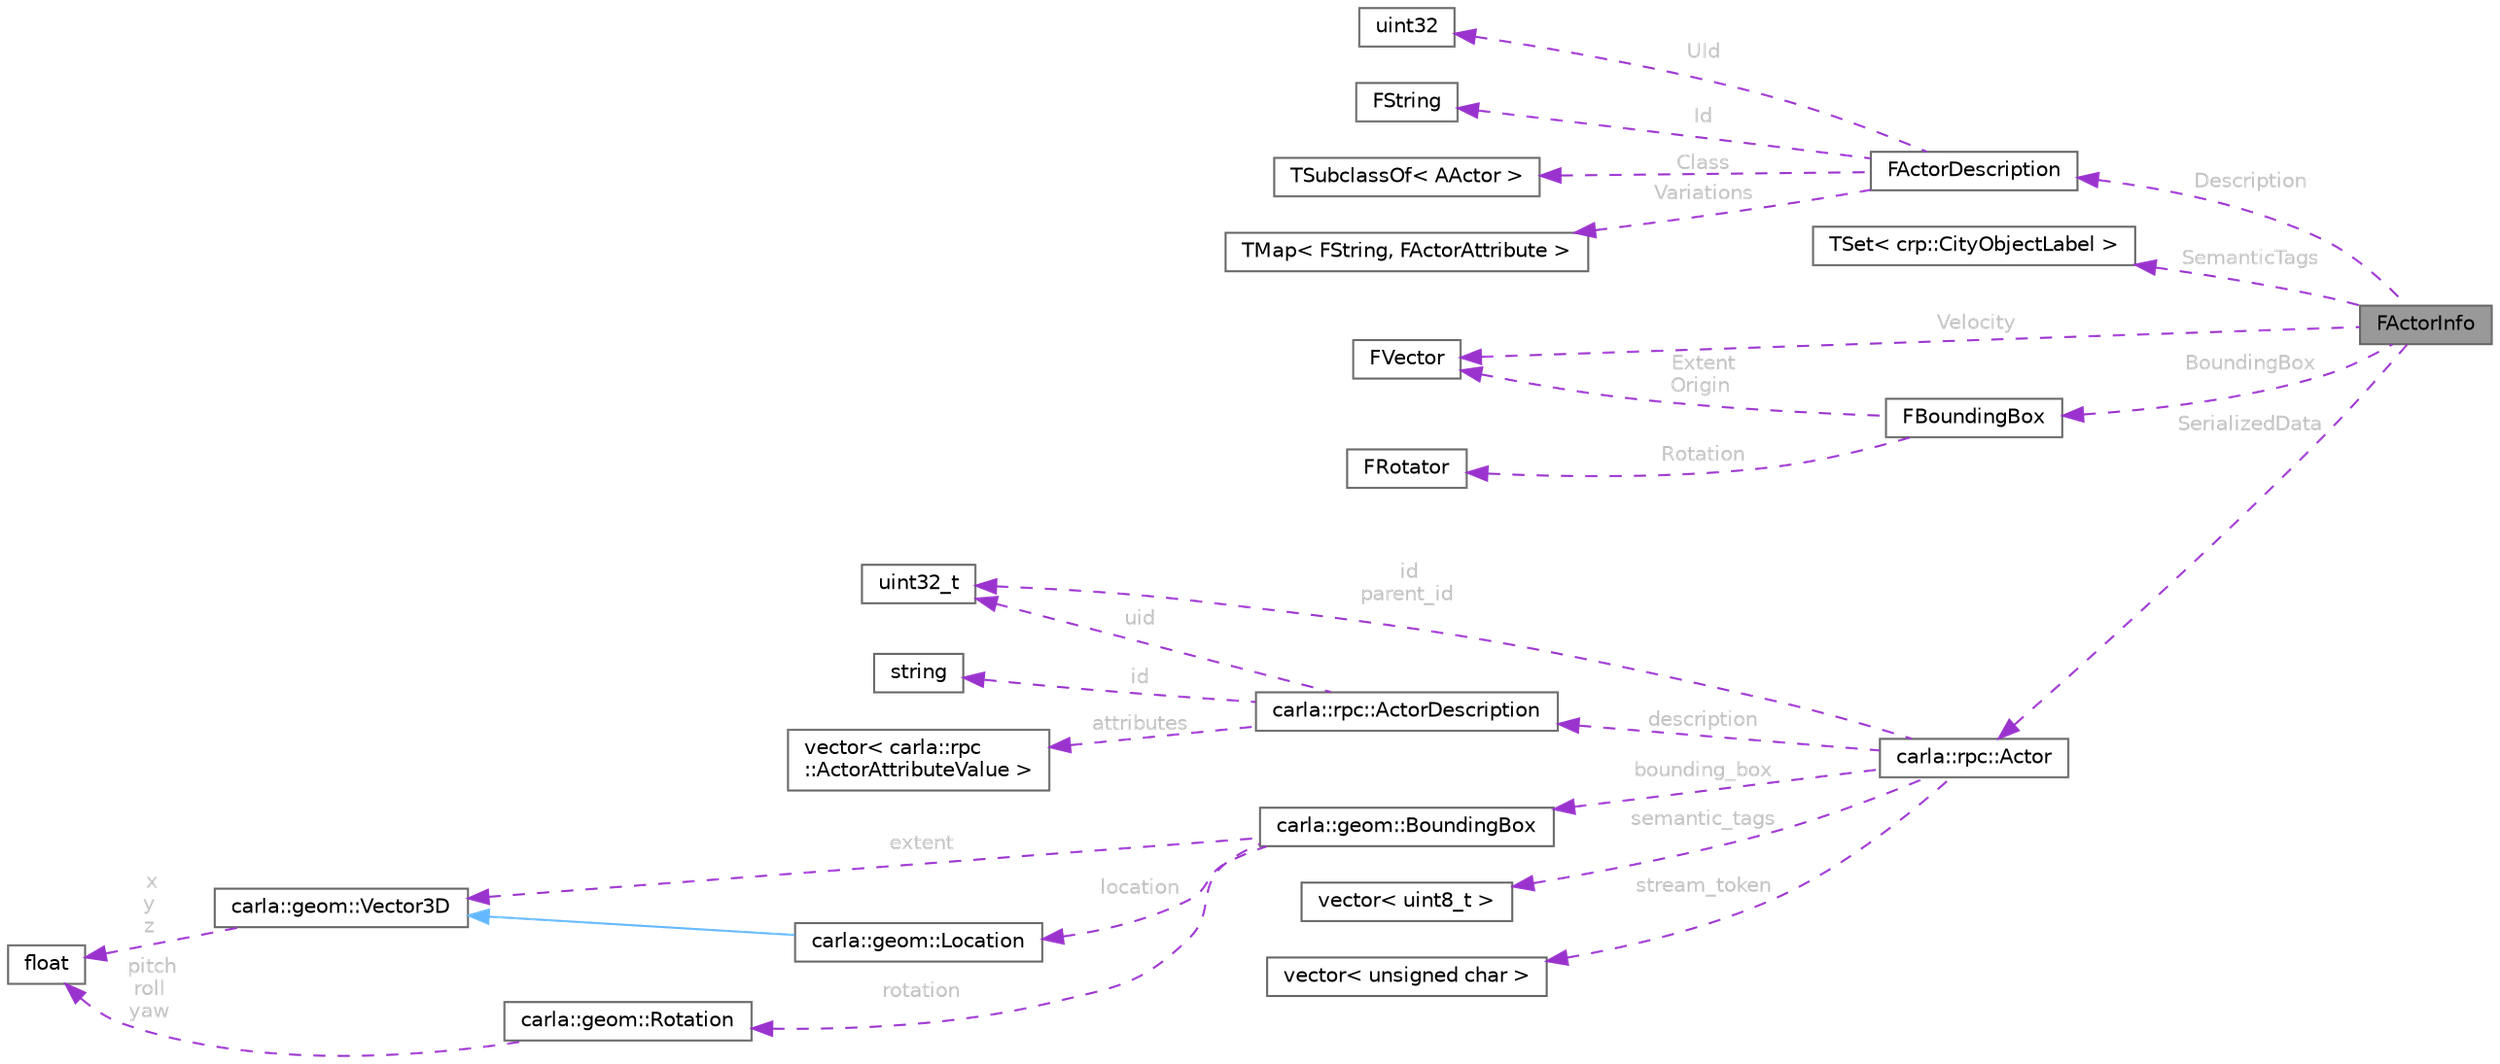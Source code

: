 digraph "FActorInfo"
{
 // INTERACTIVE_SVG=YES
 // LATEX_PDF_SIZE
  bgcolor="transparent";
  edge [fontname=Helvetica,fontsize=10,labelfontname=Helvetica,labelfontsize=10];
  node [fontname=Helvetica,fontsize=10,shape=box,height=0.2,width=0.4];
  rankdir="LR";
  Node1 [id="Node000001",label="FActorInfo",height=0.2,width=0.4,color="gray40", fillcolor="grey60", style="filled", fontcolor="black",tooltip="A view over an actor and its properties."];
  Node2 -> Node1 [id="edge1_Node000001_Node000002",dir="back",color="darkorchid3",style="dashed",tooltip=" ",label=" Description",fontcolor="grey" ];
  Node2 [id="Node000002",label="FActorDescription",height=0.2,width=0.4,color="gray40", fillcolor="white", style="filled",URL="$d0/df6/structFActorDescription.html",tooltip="A description of a Carla Actor with all its variation."];
  Node3 -> Node2 [id="edge2_Node000002_Node000003",dir="back",color="darkorchid3",style="dashed",tooltip=" ",label=" UId",fontcolor="grey" ];
  Node3 [id="Node000003",label="uint32",height=0.2,width=0.4,color="gray40", fillcolor="white", style="filled",tooltip=" "];
  Node4 -> Node2 [id="edge3_Node000002_Node000004",dir="back",color="darkorchid3",style="dashed",tooltip=" ",label=" Id",fontcolor="grey" ];
  Node4 [id="Node000004",label="FString",height=0.2,width=0.4,color="gray40", fillcolor="white", style="filled",tooltip=" "];
  Node5 -> Node2 [id="edge4_Node000002_Node000005",dir="back",color="darkorchid3",style="dashed",tooltip=" ",label=" Class",fontcolor="grey" ];
  Node5 [id="Node000005",label="TSubclassOf\< AActor \>",height=0.2,width=0.4,color="gray40", fillcolor="white", style="filled",tooltip=" "];
  Node6 -> Node2 [id="edge5_Node000002_Node000006",dir="back",color="darkorchid3",style="dashed",tooltip=" ",label=" Variations",fontcolor="grey" ];
  Node6 [id="Node000006",label="TMap\< FString, FActorAttribute \>",height=0.2,width=0.4,color="gray40", fillcolor="white", style="filled",tooltip=" "];
  Node7 -> Node1 [id="edge6_Node000001_Node000007",dir="back",color="darkorchid3",style="dashed",tooltip=" ",label=" SemanticTags",fontcolor="grey" ];
  Node7 [id="Node000007",label="TSet\< crp::CityObjectLabel \>",height=0.2,width=0.4,color="gray40", fillcolor="white", style="filled",tooltip=" "];
  Node8 -> Node1 [id="edge7_Node000001_Node000008",dir="back",color="darkorchid3",style="dashed",tooltip=" ",label=" BoundingBox",fontcolor="grey" ];
  Node8 [id="Node000008",label="FBoundingBox",height=0.2,width=0.4,color="gray40", fillcolor="white", style="filled",URL="$d5/d4d/structFBoundingBox.html",tooltip=" "];
  Node9 -> Node8 [id="edge8_Node000008_Node000009",dir="back",color="darkorchid3",style="dashed",tooltip=" ",label=" Extent\nOrigin",fontcolor="grey" ];
  Node9 [id="Node000009",label="FVector",height=0.2,width=0.4,color="gray40", fillcolor="white", style="filled",tooltip=" "];
  Node10 -> Node8 [id="edge9_Node000008_Node000010",dir="back",color="darkorchid3",style="dashed",tooltip=" ",label=" Rotation",fontcolor="grey" ];
  Node10 [id="Node000010",label="FRotator",height=0.2,width=0.4,color="gray40", fillcolor="white", style="filled",tooltip=" "];
  Node11 -> Node1 [id="edge10_Node000001_Node000011",dir="back",color="darkorchid3",style="dashed",tooltip=" ",label=" SerializedData",fontcolor="grey" ];
  Node11 [id="Node000011",label="carla::rpc::Actor",height=0.2,width=0.4,color="gray40", fillcolor="white", style="filled",URL="$db/dfd/classcarla_1_1rpc_1_1Actor.html",tooltip=" "];
  Node12 -> Node11 [id="edge11_Node000011_Node000012",dir="back",color="darkorchid3",style="dashed",tooltip=" ",label=" id\nparent_id",fontcolor="grey" ];
  Node12 [id="Node000012",label="uint32_t",height=0.2,width=0.4,color="gray40", fillcolor="white", style="filled",tooltip=" "];
  Node13 -> Node11 [id="edge12_Node000011_Node000013",dir="back",color="darkorchid3",style="dashed",tooltip=" ",label=" description",fontcolor="grey" ];
  Node13 [id="Node000013",label="carla::rpc::ActorDescription",height=0.2,width=0.4,color="gray40", fillcolor="white", style="filled",URL="$d6/d11/classcarla_1_1rpc_1_1ActorDescription.html",tooltip=" "];
  Node12 -> Node13 [id="edge13_Node000013_Node000012",dir="back",color="darkorchid3",style="dashed",tooltip=" ",label=" uid",fontcolor="grey" ];
  Node14 -> Node13 [id="edge14_Node000013_Node000014",dir="back",color="darkorchid3",style="dashed",tooltip=" ",label=" id",fontcolor="grey" ];
  Node14 [id="Node000014",label="string",height=0.2,width=0.4,color="gray40", fillcolor="white", style="filled",tooltip=" "];
  Node15 -> Node13 [id="edge15_Node000013_Node000015",dir="back",color="darkorchid3",style="dashed",tooltip=" ",label=" attributes",fontcolor="grey" ];
  Node15 [id="Node000015",label="vector\< carla::rpc\l::ActorAttributeValue \>",height=0.2,width=0.4,color="gray40", fillcolor="white", style="filled",tooltip=" "];
  Node16 -> Node11 [id="edge16_Node000011_Node000016",dir="back",color="darkorchid3",style="dashed",tooltip=" ",label=" bounding_box",fontcolor="grey" ];
  Node16 [id="Node000016",label="carla::geom::BoundingBox",height=0.2,width=0.4,color="gray40", fillcolor="white", style="filled",URL="$d8/d68/classcarla_1_1geom_1_1BoundingBox.html",tooltip=" "];
  Node17 -> Node16 [id="edge17_Node000016_Node000017",dir="back",color="darkorchid3",style="dashed",tooltip=" ",label=" location",fontcolor="grey" ];
  Node17 [id="Node000017",label="carla::geom::Location",height=0.2,width=0.4,color="gray40", fillcolor="white", style="filled",URL="$de/d23/classcarla_1_1geom_1_1Location.html",tooltip=" "];
  Node18 -> Node17 [id="edge18_Node000017_Node000018",dir="back",color="steelblue1",style="solid",tooltip=" "];
  Node18 [id="Node000018",label="carla::geom::Vector3D",height=0.2,width=0.4,color="gray40", fillcolor="white", style="filled",URL="$d9/dfe/classcarla_1_1geom_1_1Vector3D.html",tooltip=" "];
  Node19 -> Node18 [id="edge19_Node000018_Node000019",dir="back",color="darkorchid3",style="dashed",tooltip=" ",label=" x\ny\nz",fontcolor="grey" ];
  Node19 [id="Node000019",label="float",height=0.2,width=0.4,color="gray40", fillcolor="white", style="filled",tooltip=" "];
  Node18 -> Node16 [id="edge20_Node000016_Node000018",dir="back",color="darkorchid3",style="dashed",tooltip=" ",label=" extent",fontcolor="grey" ];
  Node20 -> Node16 [id="edge21_Node000016_Node000020",dir="back",color="darkorchid3",style="dashed",tooltip=" ",label=" rotation",fontcolor="grey" ];
  Node20 [id="Node000020",label="carla::geom::Rotation",height=0.2,width=0.4,color="gray40", fillcolor="white", style="filled",URL="$d8/dba/classcarla_1_1geom_1_1Rotation.html",tooltip=" "];
  Node19 -> Node20 [id="edge22_Node000020_Node000019",dir="back",color="darkorchid3",style="dashed",tooltip=" ",label=" pitch\nroll\nyaw",fontcolor="grey" ];
  Node21 -> Node11 [id="edge23_Node000011_Node000021",dir="back",color="darkorchid3",style="dashed",tooltip=" ",label=" semantic_tags",fontcolor="grey" ];
  Node21 [id="Node000021",label="vector\< uint8_t \>",height=0.2,width=0.4,color="gray40", fillcolor="white", style="filled",tooltip=" "];
  Node22 -> Node11 [id="edge24_Node000011_Node000022",dir="back",color="darkorchid3",style="dashed",tooltip=" ",label=" stream_token",fontcolor="grey" ];
  Node22 [id="Node000022",label="vector\< unsigned char \>",height=0.2,width=0.4,color="gray40", fillcolor="white", style="filled",tooltip=" "];
  Node9 -> Node1 [id="edge25_Node000001_Node000009",dir="back",color="darkorchid3",style="dashed",tooltip=" ",label=" Velocity",fontcolor="grey" ];
}
